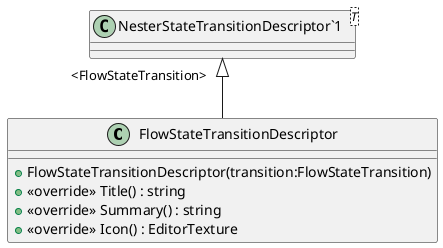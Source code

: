 @startuml
class FlowStateTransitionDescriptor {
    + FlowStateTransitionDescriptor(transition:FlowStateTransition)
    + <<override>> Title() : string
    + <<override>> Summary() : string
    + <<override>> Icon() : EditorTexture
}
class "NesterStateTransitionDescriptor`1"<T> {
}
"NesterStateTransitionDescriptor`1" "<FlowStateTransition>" <|-- FlowStateTransitionDescriptor
@enduml
